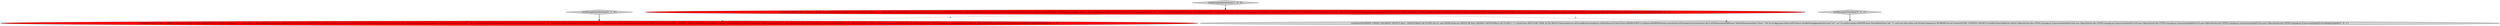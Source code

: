digraph {
3 [style = filled, label = "testHavingOnDoubleSum['0', '1', '0']", fillcolor = lightgray, shape = diamond image = "AAA0AAABBB2BBB"];
2 [style = filled, label = "testQuery(\"SELECT dim1, SUM(m1) AS m1_sum FROM druid.foo GROUP BY dim1 HAVING SUM(m1) > 1\",ImmutableList.of(GroupByQuery.builder().setDataSource(CalciteTests.DATASOURCE1).setInterval(querySegmentSpec(Filtration.eternity())).setGranularity(Granularities.ALL).setDimensions(dimensionSpec(new DefaultDimensionSpec(\"dim1\",\"d0\"))).setAggregatorSpecs(aggregators(new DoubleSumAggregatorFactory(\"a0\",\"m1\"))).setHavingSpec(having(new BoundDimFilter(\"a0\",\"1\",null,true,false,false,null,StringComparators.NUMERIC))).setContext(QUERY_CONTEXT_DEFAULT).build()),ImmutableList.of(new Object((((edu.fdu.CPPDG.tinypdg.pe.ExpressionInfo@91e257,new Object((((edu.fdu.CPPDG.tinypdg.pe.ExpressionInfo@91e25c,new Object((((edu.fdu.CPPDG.tinypdg.pe.ExpressionInfo@91e261,new Object((((edu.fdu.CPPDG.tinypdg.pe.ExpressionInfo@91e266,new Object((((edu.fdu.CPPDG.tinypdg.pe.ExpressionInfo@91e26b))@@@3@@@['0', '1', '0']", fillcolor = red, shape = ellipse image = "AAA1AAABBB2BBB"];
4 [style = filled, label = "testHavingOnFloatSum['0', '0', '1']", fillcolor = lightgray, shape = diamond image = "AAA0AAABBB3BBB"];
5 [style = filled, label = "testQuery(PLANNER_CONFIG_FALLBACK,\"SELECT dim1, CAST(SUM(m1) AS FLOAT) AS m1_sum FROM druid.foo GROUP BY dim1 HAVING CAST(SUM(m1) AS FLOAT) > 1\",CalciteTests.REGULAR_USER_AUTH_RESULT,ImmutableList.of(GroupByQuery.builder().setDataSource(CalciteTests.DATASOURCE1).setInterval(QSS(Filtration.eternity())).setGranularity(Granularities.ALL).setDimensions(DIMS(new DefaultDimensionSpec(\"dim1\",\"d0\"))).setAggregatorSpecs(AGGS(new DoubleSumAggregatorFactory(\"a0\",\"m1\"))).setHavingSpec(HAVING(new BoundDimFilter(\"a0\",\"1\",null,true,false,false,null,StringComparators.NUMERIC))).setContext(QUERY_CONTEXT_DEFAULT).build()),ImmutableList.of(new Object((((edu.fdu.CPPDG.tinypdg.pe.ExpressionInfo@91e2bb,new Object((((edu.fdu.CPPDG.tinypdg.pe.ExpressionInfo@91e2c0,new Object((((edu.fdu.CPPDG.tinypdg.pe.ExpressionInfo@91e2c5,new Object((((edu.fdu.CPPDG.tinypdg.pe.ExpressionInfo@91e2ca,new Object((((edu.fdu.CPPDG.tinypdg.pe.ExpressionInfo@91e2cf))@@@3@@@['0', '0', '1']", fillcolor = lightgray, shape = ellipse image = "AAA0AAABBB3BBB"];
1 [style = filled, label = "testHavingOnDoubleSum['1', '0', '0']", fillcolor = lightgray, shape = diamond image = "AAA0AAABBB1BBB"];
0 [style = filled, label = "testQuery(\"SELECT dim1, SUM(m1) AS m1_sum FROM druid.foo GROUP BY dim1 HAVING SUM(m1) > 1\",ImmutableList.of(GroupByQuery.builder().setDataSource(CalciteTests.DATASOURCE1).setInterval(QSS(Filtration.eternity())).setGranularity(Granularities.ALL).setDimensions(DIMS(new DefaultDimensionSpec(\"dim1\",\"d0\"))).setAggregatorSpecs(AGGS(new DoubleSumAggregatorFactory(\"a0\",\"m1\"))).setHavingSpec(HAVING(new BoundDimFilter(\"a0\",\"1\",null,true,false,false,null,StringComparators.NUMERIC))).setContext(QUERY_CONTEXT_DEFAULT).build()),ImmutableList.of(new Object((((edu.fdu.CPPDG.tinypdg.pe.ExpressionInfo@91e1f7,new Object((((edu.fdu.CPPDG.tinypdg.pe.ExpressionInfo@91e1fc,new Object((((edu.fdu.CPPDG.tinypdg.pe.ExpressionInfo@91e201,new Object((((edu.fdu.CPPDG.tinypdg.pe.ExpressionInfo@91e206,new Object((((edu.fdu.CPPDG.tinypdg.pe.ExpressionInfo@91e20b))@@@3@@@['1', '0', '0']", fillcolor = red, shape = ellipse image = "AAA1AAABBB1BBB"];
0->2 [style = dashed, label="0"];
1->0 [style = bold, label=""];
3->2 [style = bold, label=""];
0->5 [style = dashed, label="0"];
4->5 [style = bold, label=""];
}
